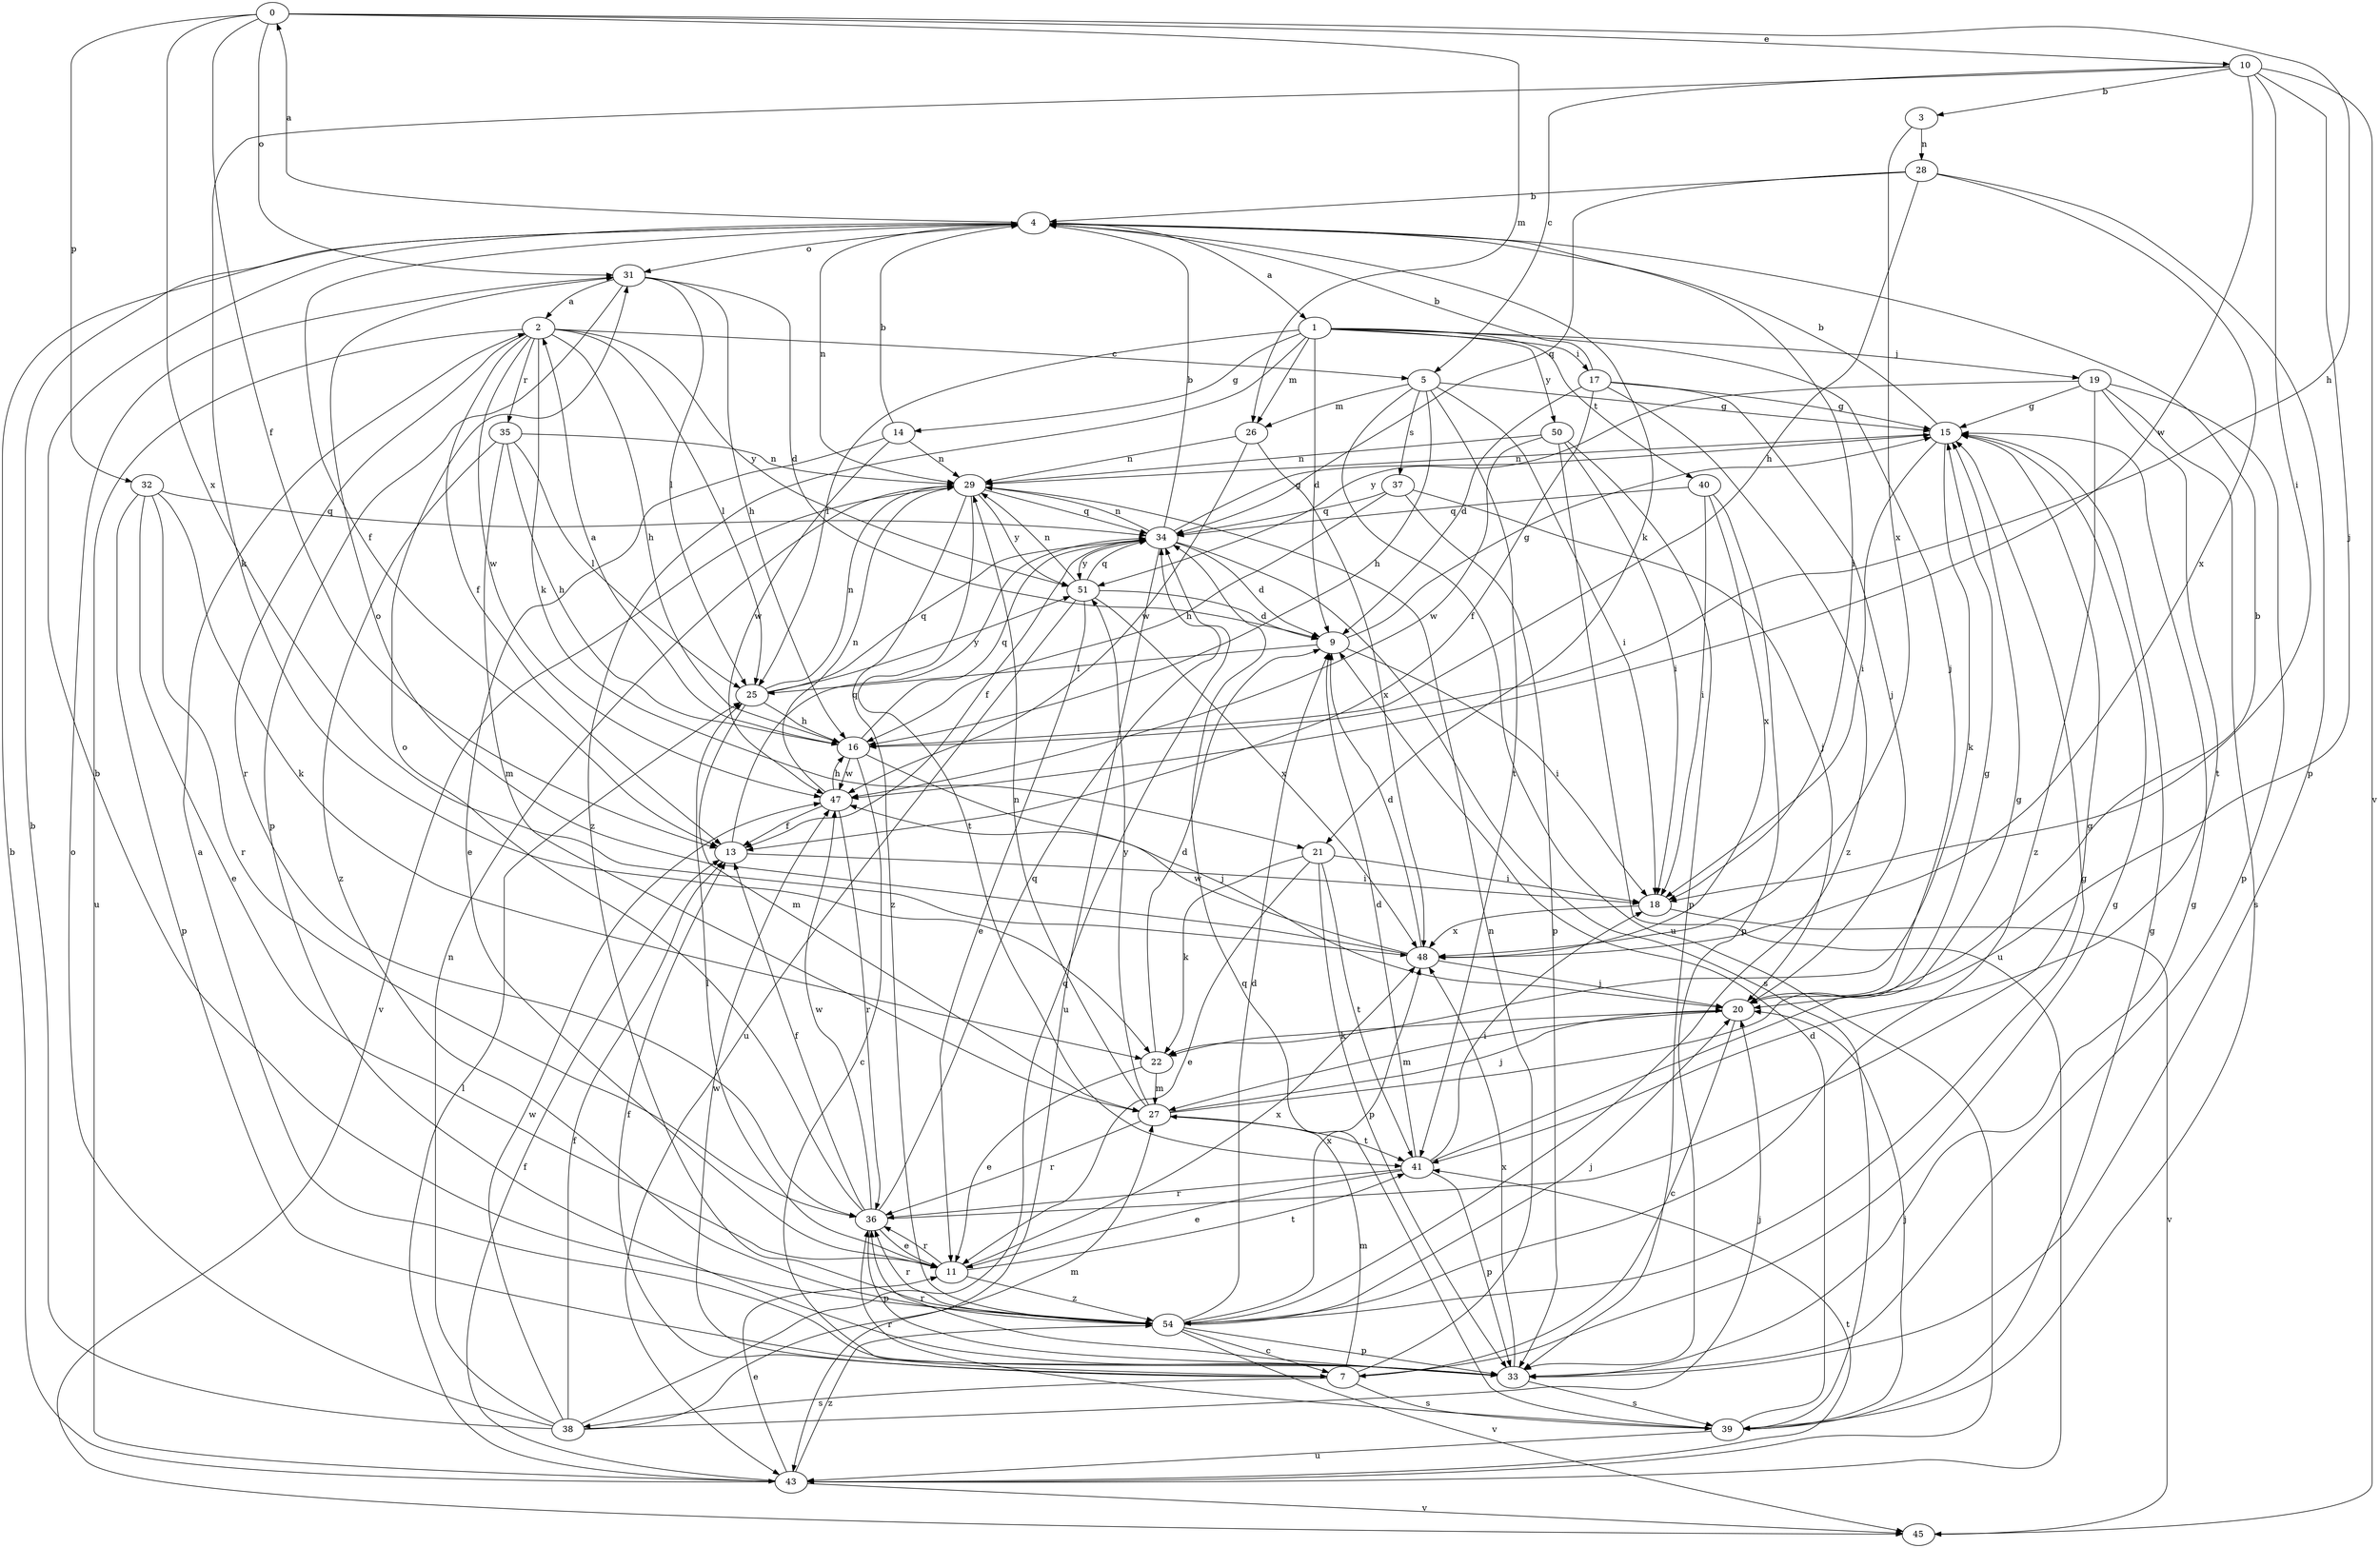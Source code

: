 strict digraph  {
0;
1;
2;
3;
4;
5;
7;
9;
10;
11;
13;
14;
15;
16;
17;
18;
19;
20;
21;
22;
25;
26;
27;
28;
29;
31;
32;
33;
34;
35;
36;
37;
38;
39;
40;
41;
43;
45;
47;
48;
50;
51;
54;
0 -> 10  [label=e];
0 -> 13  [label=f];
0 -> 16  [label=h];
0 -> 26  [label=m];
0 -> 31  [label=o];
0 -> 32  [label=p];
0 -> 48  [label=x];
1 -> 9  [label=d];
1 -> 14  [label=g];
1 -> 17  [label=i];
1 -> 19  [label=j];
1 -> 20  [label=j];
1 -> 25  [label=l];
1 -> 26  [label=m];
1 -> 40  [label=t];
1 -> 50  [label=y];
1 -> 54  [label=z];
2 -> 5  [label=c];
2 -> 13  [label=f];
2 -> 16  [label=h];
2 -> 21  [label=k];
2 -> 25  [label=l];
2 -> 35  [label=r];
2 -> 36  [label=r];
2 -> 43  [label=u];
2 -> 47  [label=w];
2 -> 51  [label=y];
3 -> 28  [label=n];
3 -> 48  [label=x];
4 -> 0  [label=a];
4 -> 1  [label=a];
4 -> 13  [label=f];
4 -> 18  [label=i];
4 -> 21  [label=k];
4 -> 29  [label=n];
4 -> 31  [label=o];
5 -> 15  [label=g];
5 -> 16  [label=h];
5 -> 18  [label=i];
5 -> 26  [label=m];
5 -> 37  [label=s];
5 -> 41  [label=t];
5 -> 43  [label=u];
7 -> 13  [label=f];
7 -> 15  [label=g];
7 -> 27  [label=m];
7 -> 29  [label=n];
7 -> 38  [label=s];
7 -> 39  [label=s];
7 -> 47  [label=w];
9 -> 15  [label=g];
9 -> 18  [label=i];
9 -> 25  [label=l];
10 -> 3  [label=b];
10 -> 5  [label=c];
10 -> 18  [label=i];
10 -> 20  [label=j];
10 -> 22  [label=k];
10 -> 45  [label=v];
10 -> 47  [label=w];
11 -> 25  [label=l];
11 -> 36  [label=r];
11 -> 41  [label=t];
11 -> 48  [label=x];
11 -> 54  [label=z];
13 -> 18  [label=i];
13 -> 34  [label=q];
14 -> 4  [label=b];
14 -> 11  [label=e];
14 -> 29  [label=n];
14 -> 47  [label=w];
15 -> 4  [label=b];
15 -> 18  [label=i];
15 -> 22  [label=k];
15 -> 29  [label=n];
16 -> 2  [label=a];
16 -> 7  [label=c];
16 -> 20  [label=j];
16 -> 34  [label=q];
16 -> 47  [label=w];
17 -> 4  [label=b];
17 -> 9  [label=d];
17 -> 13  [label=f];
17 -> 15  [label=g];
17 -> 20  [label=j];
17 -> 54  [label=z];
18 -> 45  [label=v];
18 -> 48  [label=x];
19 -> 15  [label=g];
19 -> 33  [label=p];
19 -> 39  [label=s];
19 -> 41  [label=t];
19 -> 51  [label=y];
19 -> 54  [label=z];
20 -> 4  [label=b];
20 -> 7  [label=c];
20 -> 22  [label=k];
20 -> 27  [label=m];
21 -> 11  [label=e];
21 -> 18  [label=i];
21 -> 22  [label=k];
21 -> 33  [label=p];
21 -> 41  [label=t];
22 -> 9  [label=d];
22 -> 11  [label=e];
22 -> 27  [label=m];
25 -> 16  [label=h];
25 -> 27  [label=m];
25 -> 29  [label=n];
25 -> 34  [label=q];
25 -> 51  [label=y];
26 -> 29  [label=n];
26 -> 47  [label=w];
26 -> 48  [label=x];
27 -> 15  [label=g];
27 -> 20  [label=j];
27 -> 29  [label=n];
27 -> 36  [label=r];
27 -> 41  [label=t];
27 -> 51  [label=y];
28 -> 4  [label=b];
28 -> 16  [label=h];
28 -> 33  [label=p];
28 -> 34  [label=q];
28 -> 48  [label=x];
29 -> 34  [label=q];
29 -> 41  [label=t];
29 -> 45  [label=v];
29 -> 51  [label=y];
29 -> 54  [label=z];
31 -> 2  [label=a];
31 -> 9  [label=d];
31 -> 16  [label=h];
31 -> 25  [label=l];
31 -> 33  [label=p];
32 -> 11  [label=e];
32 -> 22  [label=k];
32 -> 33  [label=p];
32 -> 34  [label=q];
32 -> 36  [label=r];
33 -> 2  [label=a];
33 -> 15  [label=g];
33 -> 36  [label=r];
33 -> 39  [label=s];
33 -> 48  [label=x];
34 -> 4  [label=b];
34 -> 9  [label=d];
34 -> 13  [label=f];
34 -> 15  [label=g];
34 -> 29  [label=n];
34 -> 39  [label=s];
34 -> 43  [label=u];
34 -> 51  [label=y];
35 -> 16  [label=h];
35 -> 25  [label=l];
35 -> 27  [label=m];
35 -> 29  [label=n];
35 -> 54  [label=z];
36 -> 11  [label=e];
36 -> 13  [label=f];
36 -> 15  [label=g];
36 -> 31  [label=o];
36 -> 33  [label=p];
36 -> 34  [label=q];
36 -> 47  [label=w];
37 -> 16  [label=h];
37 -> 20  [label=j];
37 -> 33  [label=p];
37 -> 34  [label=q];
38 -> 4  [label=b];
38 -> 13  [label=f];
38 -> 20  [label=j];
38 -> 27  [label=m];
38 -> 29  [label=n];
38 -> 31  [label=o];
38 -> 34  [label=q];
38 -> 47  [label=w];
39 -> 9  [label=d];
39 -> 15  [label=g];
39 -> 20  [label=j];
39 -> 34  [label=q];
39 -> 36  [label=r];
39 -> 43  [label=u];
40 -> 18  [label=i];
40 -> 33  [label=p];
40 -> 34  [label=q];
40 -> 48  [label=x];
41 -> 9  [label=d];
41 -> 11  [label=e];
41 -> 15  [label=g];
41 -> 18  [label=i];
41 -> 33  [label=p];
41 -> 36  [label=r];
43 -> 4  [label=b];
43 -> 11  [label=e];
43 -> 13  [label=f];
43 -> 25  [label=l];
43 -> 41  [label=t];
43 -> 45  [label=v];
43 -> 54  [label=z];
47 -> 13  [label=f];
47 -> 16  [label=h];
47 -> 29  [label=n];
47 -> 36  [label=r];
48 -> 9  [label=d];
48 -> 20  [label=j];
48 -> 31  [label=o];
48 -> 47  [label=w];
50 -> 18  [label=i];
50 -> 29  [label=n];
50 -> 33  [label=p];
50 -> 43  [label=u];
50 -> 47  [label=w];
51 -> 9  [label=d];
51 -> 11  [label=e];
51 -> 29  [label=n];
51 -> 34  [label=q];
51 -> 43  [label=u];
51 -> 48  [label=x];
54 -> 4  [label=b];
54 -> 7  [label=c];
54 -> 9  [label=d];
54 -> 15  [label=g];
54 -> 20  [label=j];
54 -> 33  [label=p];
54 -> 36  [label=r];
54 -> 45  [label=v];
54 -> 48  [label=x];
}
